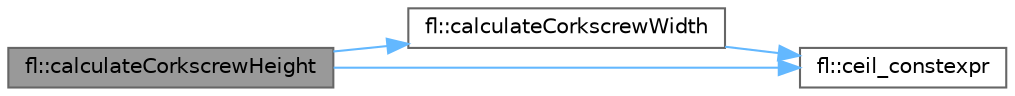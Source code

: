 digraph "fl::calculateCorkscrewHeight"
{
 // INTERACTIVE_SVG=YES
 // LATEX_PDF_SIZE
  bgcolor="transparent";
  edge [fontname=Helvetica,fontsize=10,labelfontname=Helvetica,labelfontsize=10];
  node [fontname=Helvetica,fontsize=10,shape=box,height=0.2,width=0.4];
  rankdir="LR";
  Node1 [id="Node000001",label="fl::calculateCorkscrewHeight",height=0.2,width=0.4,color="gray40", fillcolor="grey60", style="filled", fontcolor="black",tooltip=" "];
  Node1 -> Node2 [id="edge1_Node000001_Node000002",color="steelblue1",style="solid",tooltip=" "];
  Node2 [id="Node000002",label="fl::calculateCorkscrewWidth",height=0.2,width=0.4,color="grey40", fillcolor="white", style="filled",URL="$d4/d36/namespacefl_ab443055b5ff8f551a327ad03e0bdd268.html#ab443055b5ff8f551a327ad03e0bdd268",tooltip=" "];
  Node2 -> Node3 [id="edge2_Node000002_Node000003",color="steelblue1",style="solid",tooltip=" "];
  Node3 [id="Node000003",label="fl::ceil_constexpr",height=0.2,width=0.4,color="grey40", fillcolor="white", style="filled",URL="$d4/d36/namespacefl_a5eb544cd8a57265e67ffdd507ebc8d44.html#a5eb544cd8a57265e67ffdd507ebc8d44",tooltip=" "];
  Node1 -> Node3 [id="edge3_Node000001_Node000003",color="steelblue1",style="solid",tooltip=" "];
}
